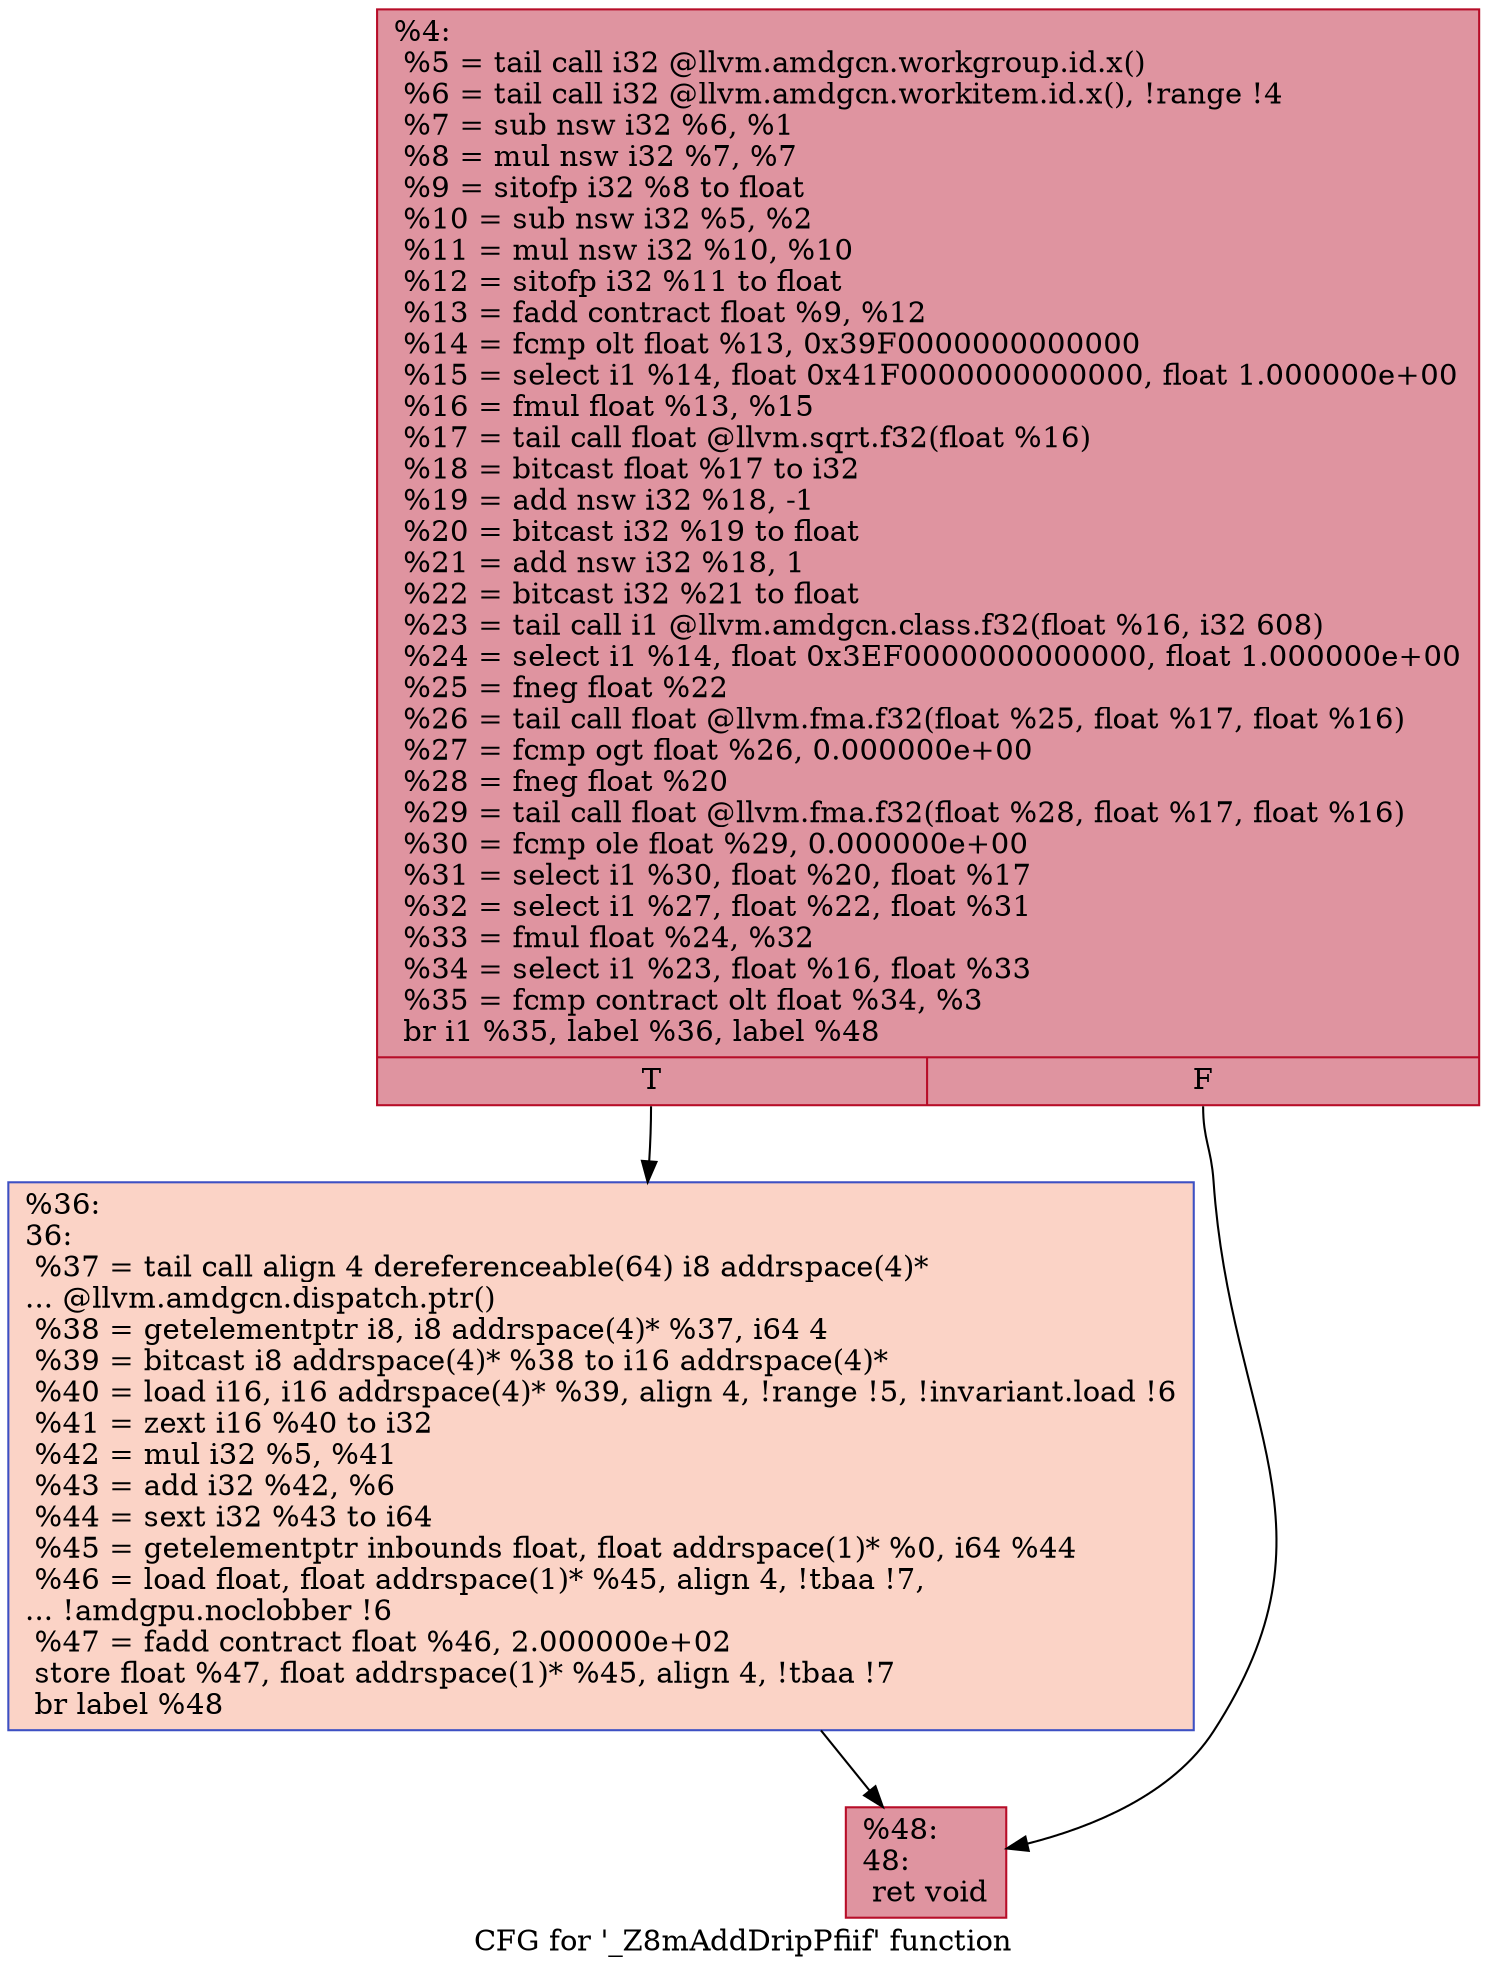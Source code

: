 digraph "CFG for '_Z8mAddDripPfiif' function" {
	label="CFG for '_Z8mAddDripPfiif' function";

	Node0x62c9640 [shape=record,color="#b70d28ff", style=filled, fillcolor="#b70d2870",label="{%4:\l  %5 = tail call i32 @llvm.amdgcn.workgroup.id.x()\l  %6 = tail call i32 @llvm.amdgcn.workitem.id.x(), !range !4\l  %7 = sub nsw i32 %6, %1\l  %8 = mul nsw i32 %7, %7\l  %9 = sitofp i32 %8 to float\l  %10 = sub nsw i32 %5, %2\l  %11 = mul nsw i32 %10, %10\l  %12 = sitofp i32 %11 to float\l  %13 = fadd contract float %9, %12\l  %14 = fcmp olt float %13, 0x39F0000000000000\l  %15 = select i1 %14, float 0x41F0000000000000, float 1.000000e+00\l  %16 = fmul float %13, %15\l  %17 = tail call float @llvm.sqrt.f32(float %16)\l  %18 = bitcast float %17 to i32\l  %19 = add nsw i32 %18, -1\l  %20 = bitcast i32 %19 to float\l  %21 = add nsw i32 %18, 1\l  %22 = bitcast i32 %21 to float\l  %23 = tail call i1 @llvm.amdgcn.class.f32(float %16, i32 608)\l  %24 = select i1 %14, float 0x3EF0000000000000, float 1.000000e+00\l  %25 = fneg float %22\l  %26 = tail call float @llvm.fma.f32(float %25, float %17, float %16)\l  %27 = fcmp ogt float %26, 0.000000e+00\l  %28 = fneg float %20\l  %29 = tail call float @llvm.fma.f32(float %28, float %17, float %16)\l  %30 = fcmp ole float %29, 0.000000e+00\l  %31 = select i1 %30, float %20, float %17\l  %32 = select i1 %27, float %22, float %31\l  %33 = fmul float %24, %32\l  %34 = select i1 %23, float %16, float %33\l  %35 = fcmp contract olt float %34, %3\l  br i1 %35, label %36, label %48\l|{<s0>T|<s1>F}}"];
	Node0x62c9640:s0 -> Node0x62cb700;
	Node0x62c9640:s1 -> Node0x62cd020;
	Node0x62cb700 [shape=record,color="#3d50c3ff", style=filled, fillcolor="#f59c7d70",label="{%36:\l36:                                               \l  %37 = tail call align 4 dereferenceable(64) i8 addrspace(4)*\l... @llvm.amdgcn.dispatch.ptr()\l  %38 = getelementptr i8, i8 addrspace(4)* %37, i64 4\l  %39 = bitcast i8 addrspace(4)* %38 to i16 addrspace(4)*\l  %40 = load i16, i16 addrspace(4)* %39, align 4, !range !5, !invariant.load !6\l  %41 = zext i16 %40 to i32\l  %42 = mul i32 %5, %41\l  %43 = add i32 %42, %6\l  %44 = sext i32 %43 to i64\l  %45 = getelementptr inbounds float, float addrspace(1)* %0, i64 %44\l  %46 = load float, float addrspace(1)* %45, align 4, !tbaa !7,\l... !amdgpu.noclobber !6\l  %47 = fadd contract float %46, 2.000000e+02\l  store float %47, float addrspace(1)* %45, align 4, !tbaa !7\l  br label %48\l}"];
	Node0x62cb700 -> Node0x62cd020;
	Node0x62cd020 [shape=record,color="#b70d28ff", style=filled, fillcolor="#b70d2870",label="{%48:\l48:                                               \l  ret void\l}"];
}
